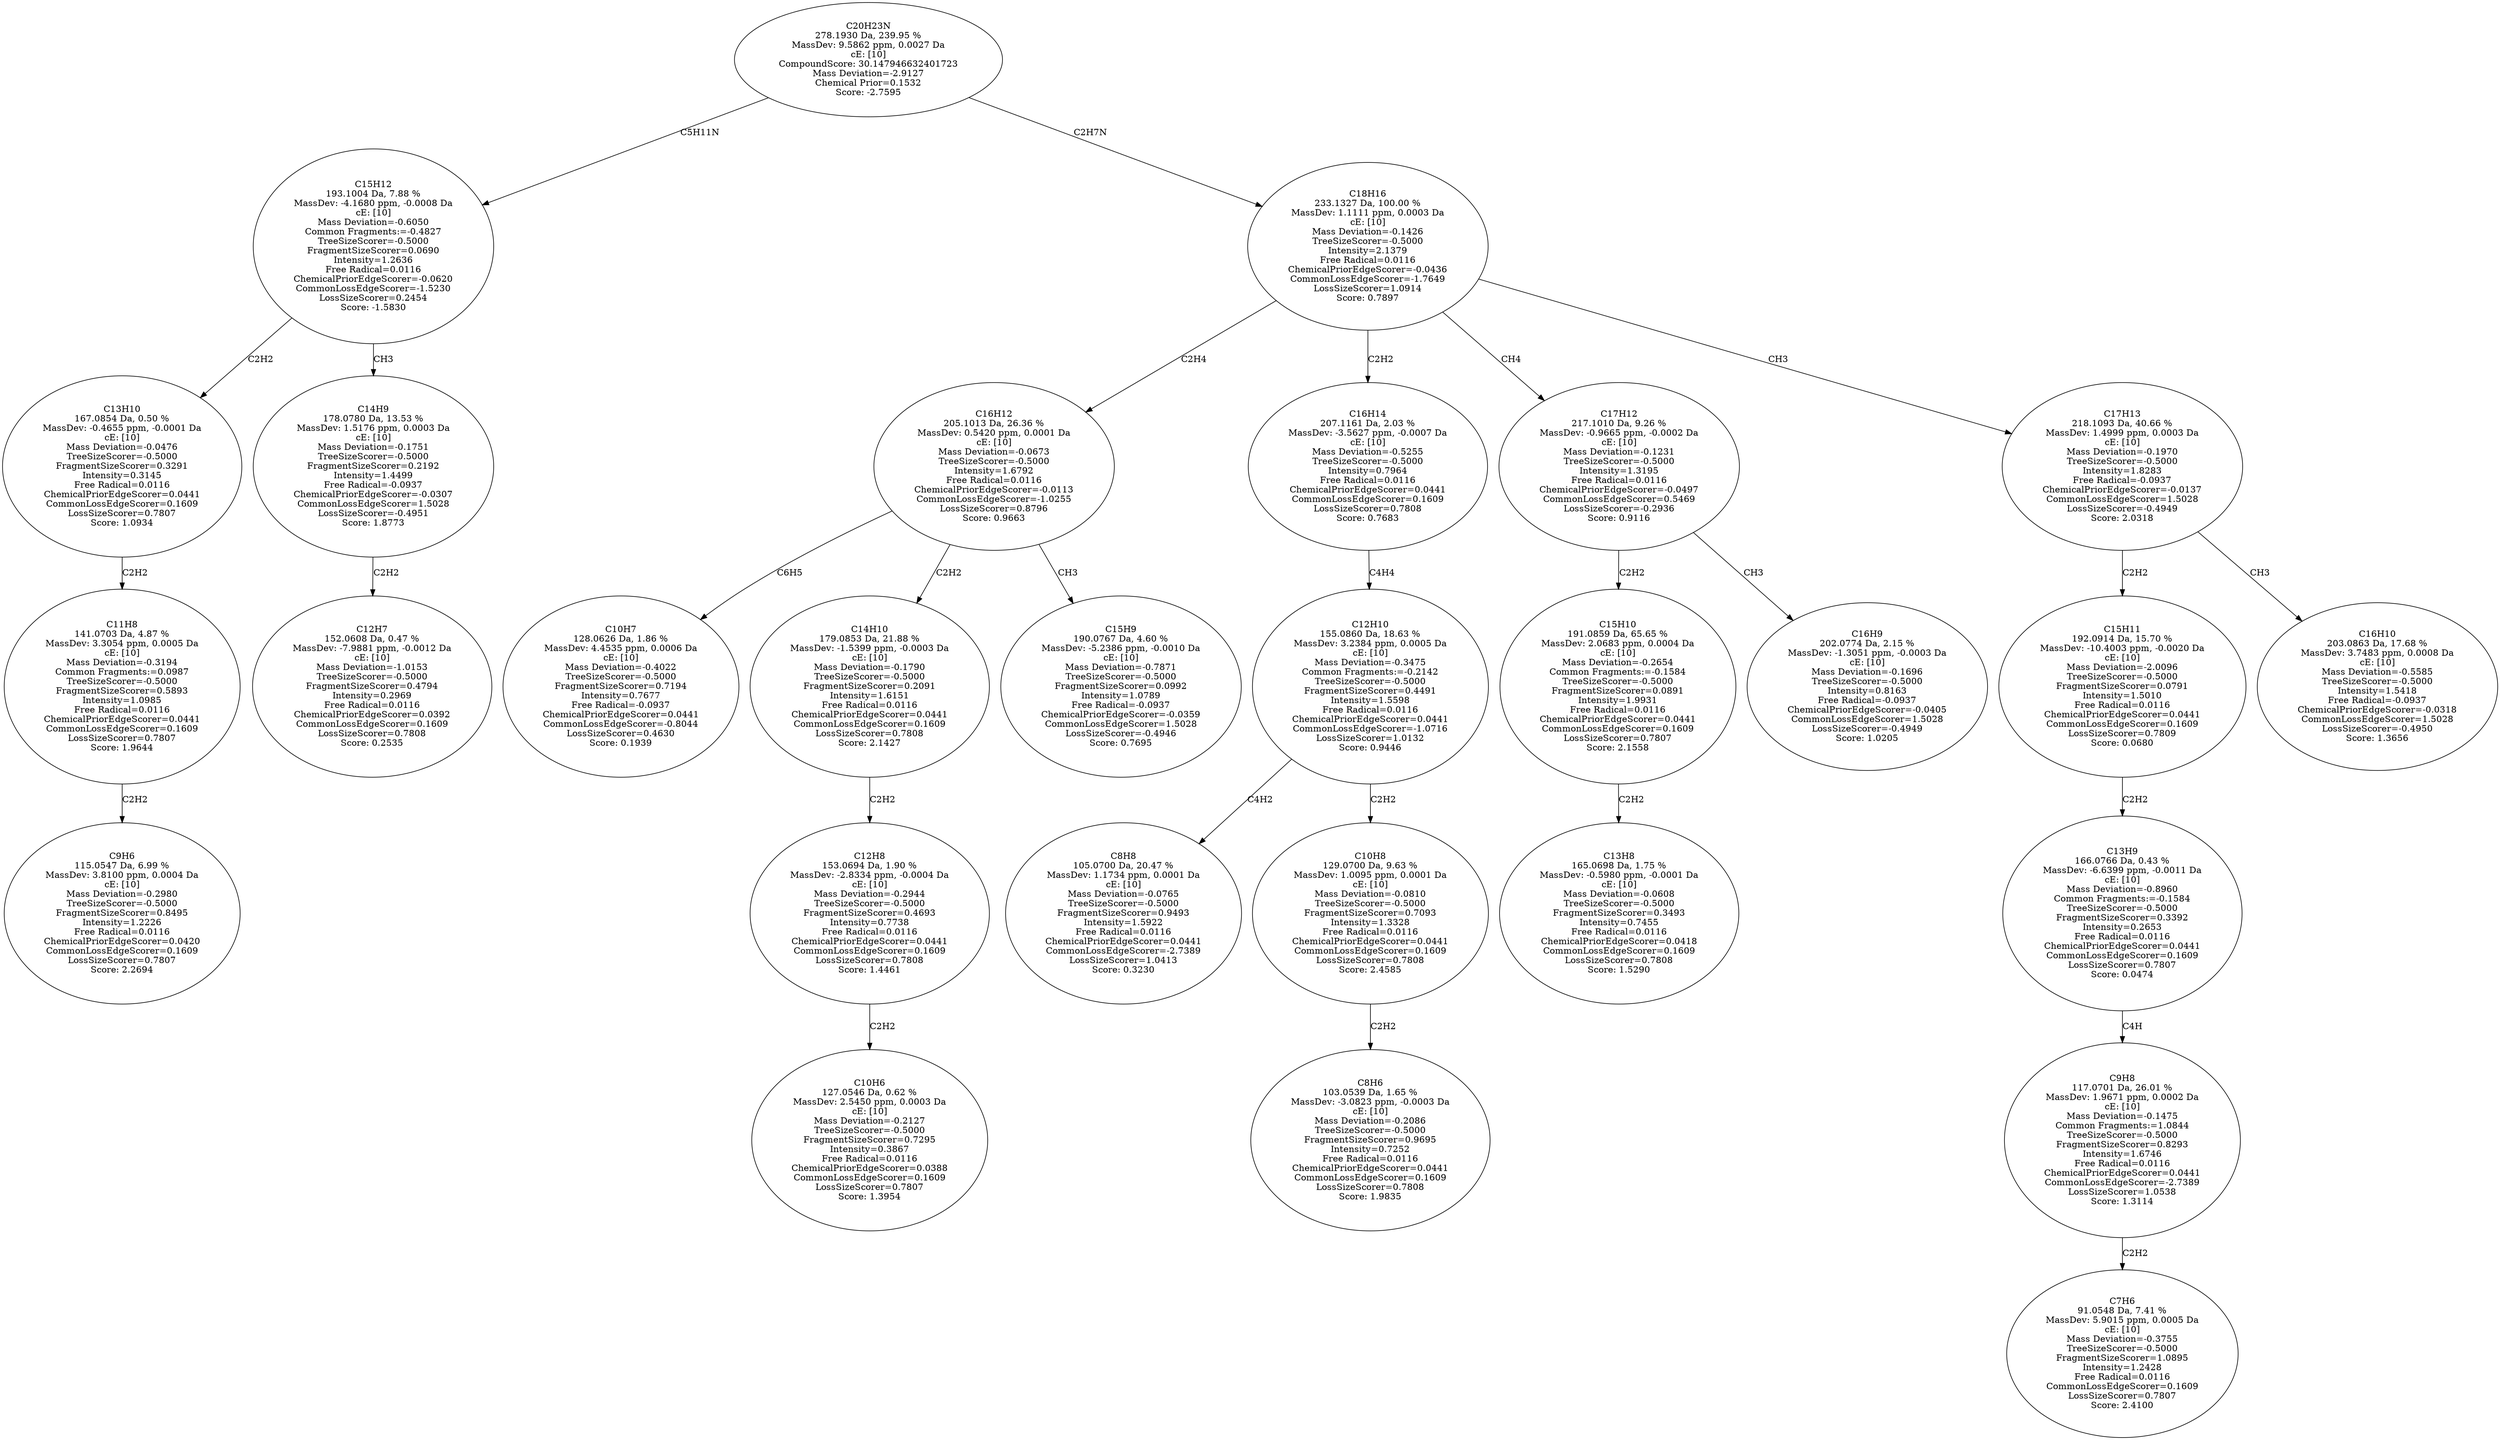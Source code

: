 strict digraph {
v1 [label="C9H6\n115.0547 Da, 6.99 %\nMassDev: 3.8100 ppm, 0.0004 Da\ncE: [10]\nMass Deviation=-0.2980\nTreeSizeScorer=-0.5000\nFragmentSizeScorer=0.8495\nIntensity=1.2226\nFree Radical=0.0116\nChemicalPriorEdgeScorer=0.0420\nCommonLossEdgeScorer=0.1609\nLossSizeScorer=0.7807\nScore: 2.2694"];
v2 [label="C11H8\n141.0703 Da, 4.87 %\nMassDev: 3.3054 ppm, 0.0005 Da\ncE: [10]\nMass Deviation=-0.3194\nCommon Fragments:=0.0987\nTreeSizeScorer=-0.5000\nFragmentSizeScorer=0.5893\nIntensity=1.0985\nFree Radical=0.0116\nChemicalPriorEdgeScorer=0.0441\nCommonLossEdgeScorer=0.1609\nLossSizeScorer=0.7807\nScore: 1.9644"];
v3 [label="C13H10\n167.0854 Da, 0.50 %\nMassDev: -0.4655 ppm, -0.0001 Da\ncE: [10]\nMass Deviation=-0.0476\nTreeSizeScorer=-0.5000\nFragmentSizeScorer=0.3291\nIntensity=0.3145\nFree Radical=0.0116\nChemicalPriorEdgeScorer=0.0441\nCommonLossEdgeScorer=0.1609\nLossSizeScorer=0.7807\nScore: 1.0934"];
v4 [label="C12H7\n152.0608 Da, 0.47 %\nMassDev: -7.9881 ppm, -0.0012 Da\ncE: [10]\nMass Deviation=-1.0153\nTreeSizeScorer=-0.5000\nFragmentSizeScorer=0.4794\nIntensity=0.2969\nFree Radical=0.0116\nChemicalPriorEdgeScorer=0.0392\nCommonLossEdgeScorer=0.1609\nLossSizeScorer=0.7808\nScore: 0.2535"];
v5 [label="C14H9\n178.0780 Da, 13.53 %\nMassDev: 1.5176 ppm, 0.0003 Da\ncE: [10]\nMass Deviation=-0.1751\nTreeSizeScorer=-0.5000\nFragmentSizeScorer=0.2192\nIntensity=1.4499\nFree Radical=-0.0937\nChemicalPriorEdgeScorer=-0.0307\nCommonLossEdgeScorer=1.5028\nLossSizeScorer=-0.4951\nScore: 1.8773"];
v6 [label="C15H12\n193.1004 Da, 7.88 %\nMassDev: -4.1680 ppm, -0.0008 Da\ncE: [10]\nMass Deviation=-0.6050\nCommon Fragments:=-0.4827\nTreeSizeScorer=-0.5000\nFragmentSizeScorer=0.0690\nIntensity=1.2636\nFree Radical=0.0116\nChemicalPriorEdgeScorer=-0.0620\nCommonLossEdgeScorer=-1.5230\nLossSizeScorer=0.2454\nScore: -1.5830"];
v7 [label="C10H7\n128.0626 Da, 1.86 %\nMassDev: 4.4535 ppm, 0.0006 Da\ncE: [10]\nMass Deviation=-0.4022\nTreeSizeScorer=-0.5000\nFragmentSizeScorer=0.7194\nIntensity=0.7677\nFree Radical=-0.0937\nChemicalPriorEdgeScorer=0.0441\nCommonLossEdgeScorer=-0.8044\nLossSizeScorer=0.4630\nScore: 0.1939"];
v8 [label="C10H6\n127.0546 Da, 0.62 %\nMassDev: 2.5450 ppm, 0.0003 Da\ncE: [10]\nMass Deviation=-0.2127\nTreeSizeScorer=-0.5000\nFragmentSizeScorer=0.7295\nIntensity=0.3867\nFree Radical=0.0116\nChemicalPriorEdgeScorer=0.0388\nCommonLossEdgeScorer=0.1609\nLossSizeScorer=0.7807\nScore: 1.3954"];
v9 [label="C12H8\n153.0694 Da, 1.90 %\nMassDev: -2.8334 ppm, -0.0004 Da\ncE: [10]\nMass Deviation=-0.2944\nTreeSizeScorer=-0.5000\nFragmentSizeScorer=0.4693\nIntensity=0.7738\nFree Radical=0.0116\nChemicalPriorEdgeScorer=0.0441\nCommonLossEdgeScorer=0.1609\nLossSizeScorer=0.7808\nScore: 1.4461"];
v10 [label="C14H10\n179.0853 Da, 21.88 %\nMassDev: -1.5399 ppm, -0.0003 Da\ncE: [10]\nMass Deviation=-0.1790\nTreeSizeScorer=-0.5000\nFragmentSizeScorer=0.2091\nIntensity=1.6151\nFree Radical=0.0116\nChemicalPriorEdgeScorer=0.0441\nCommonLossEdgeScorer=0.1609\nLossSizeScorer=0.7808\nScore: 2.1427"];
v11 [label="C15H9\n190.0767 Da, 4.60 %\nMassDev: -5.2386 ppm, -0.0010 Da\ncE: [10]\nMass Deviation=-0.7871\nTreeSizeScorer=-0.5000\nFragmentSizeScorer=0.0992\nIntensity=1.0789\nFree Radical=-0.0937\nChemicalPriorEdgeScorer=-0.0359\nCommonLossEdgeScorer=1.5028\nLossSizeScorer=-0.4946\nScore: 0.7695"];
v12 [label="C16H12\n205.1013 Da, 26.36 %\nMassDev: 0.5420 ppm, 0.0001 Da\ncE: [10]\nMass Deviation=-0.0673\nTreeSizeScorer=-0.5000\nIntensity=1.6792\nFree Radical=0.0116\nChemicalPriorEdgeScorer=-0.0113\nCommonLossEdgeScorer=-1.0255\nLossSizeScorer=0.8796\nScore: 0.9663"];
v13 [label="C8H8\n105.0700 Da, 20.47 %\nMassDev: 1.1734 ppm, 0.0001 Da\ncE: [10]\nMass Deviation=-0.0765\nTreeSizeScorer=-0.5000\nFragmentSizeScorer=0.9493\nIntensity=1.5922\nFree Radical=0.0116\nChemicalPriorEdgeScorer=0.0441\nCommonLossEdgeScorer=-2.7389\nLossSizeScorer=1.0413\nScore: 0.3230"];
v14 [label="C8H6\n103.0539 Da, 1.65 %\nMassDev: -3.0823 ppm, -0.0003 Da\ncE: [10]\nMass Deviation=-0.2086\nTreeSizeScorer=-0.5000\nFragmentSizeScorer=0.9695\nIntensity=0.7252\nFree Radical=0.0116\nChemicalPriorEdgeScorer=0.0441\nCommonLossEdgeScorer=0.1609\nLossSizeScorer=0.7808\nScore: 1.9835"];
v15 [label="C10H8\n129.0700 Da, 9.63 %\nMassDev: 1.0095 ppm, 0.0001 Da\ncE: [10]\nMass Deviation=-0.0810\nTreeSizeScorer=-0.5000\nFragmentSizeScorer=0.7093\nIntensity=1.3328\nFree Radical=0.0116\nChemicalPriorEdgeScorer=0.0441\nCommonLossEdgeScorer=0.1609\nLossSizeScorer=0.7808\nScore: 2.4585"];
v16 [label="C12H10\n155.0860 Da, 18.63 %\nMassDev: 3.2384 ppm, 0.0005 Da\ncE: [10]\nMass Deviation=-0.3475\nCommon Fragments:=-0.2142\nTreeSizeScorer=-0.5000\nFragmentSizeScorer=0.4491\nIntensity=1.5598\nFree Radical=0.0116\nChemicalPriorEdgeScorer=0.0441\nCommonLossEdgeScorer=-1.0716\nLossSizeScorer=1.0132\nScore: 0.9446"];
v17 [label="C16H14\n207.1161 Da, 2.03 %\nMassDev: -3.5627 ppm, -0.0007 Da\ncE: [10]\nMass Deviation=-0.5255\nTreeSizeScorer=-0.5000\nIntensity=0.7964\nFree Radical=0.0116\nChemicalPriorEdgeScorer=0.0441\nCommonLossEdgeScorer=0.1609\nLossSizeScorer=0.7808\nScore: 0.7683"];
v18 [label="C13H8\n165.0698 Da, 1.75 %\nMassDev: -0.5980 ppm, -0.0001 Da\ncE: [10]\nMass Deviation=-0.0608\nTreeSizeScorer=-0.5000\nFragmentSizeScorer=0.3493\nIntensity=0.7455\nFree Radical=0.0116\nChemicalPriorEdgeScorer=0.0418\nCommonLossEdgeScorer=0.1609\nLossSizeScorer=0.7808\nScore: 1.5290"];
v19 [label="C15H10\n191.0859 Da, 65.65 %\nMassDev: 2.0683 ppm, 0.0004 Da\ncE: [10]\nMass Deviation=-0.2654\nCommon Fragments:=-0.1584\nTreeSizeScorer=-0.5000\nFragmentSizeScorer=0.0891\nIntensity=1.9931\nFree Radical=0.0116\nChemicalPriorEdgeScorer=0.0441\nCommonLossEdgeScorer=0.1609\nLossSizeScorer=0.7807\nScore: 2.1558"];
v20 [label="C16H9\n202.0774 Da, 2.15 %\nMassDev: -1.3051 ppm, -0.0003 Da\ncE: [10]\nMass Deviation=-0.1696\nTreeSizeScorer=-0.5000\nIntensity=0.8163\nFree Radical=-0.0937\nChemicalPriorEdgeScorer=-0.0405\nCommonLossEdgeScorer=1.5028\nLossSizeScorer=-0.4949\nScore: 1.0205"];
v21 [label="C17H12\n217.1010 Da, 9.26 %\nMassDev: -0.9665 ppm, -0.0002 Da\ncE: [10]\nMass Deviation=-0.1231\nTreeSizeScorer=-0.5000\nIntensity=1.3195\nFree Radical=0.0116\nChemicalPriorEdgeScorer=-0.0497\nCommonLossEdgeScorer=0.5469\nLossSizeScorer=-0.2936\nScore: 0.9116"];
v22 [label="C7H6\n91.0548 Da, 7.41 %\nMassDev: 5.9015 ppm, 0.0005 Da\ncE: [10]\nMass Deviation=-0.3755\nTreeSizeScorer=-0.5000\nFragmentSizeScorer=1.0895\nIntensity=1.2428\nFree Radical=0.0116\nCommonLossEdgeScorer=0.1609\nLossSizeScorer=0.7807\nScore: 2.4100"];
v23 [label="C9H8\n117.0701 Da, 26.01 %\nMassDev: 1.9671 ppm, 0.0002 Da\ncE: [10]\nMass Deviation=-0.1475\nCommon Fragments:=1.0844\nTreeSizeScorer=-0.5000\nFragmentSizeScorer=0.8293\nIntensity=1.6746\nFree Radical=0.0116\nChemicalPriorEdgeScorer=0.0441\nCommonLossEdgeScorer=-2.7389\nLossSizeScorer=1.0538\nScore: 1.3114"];
v24 [label="C13H9\n166.0766 Da, 0.43 %\nMassDev: -6.6399 ppm, -0.0011 Da\ncE: [10]\nMass Deviation=-0.8960\nCommon Fragments:=-0.1584\nTreeSizeScorer=-0.5000\nFragmentSizeScorer=0.3392\nIntensity=0.2653\nFree Radical=0.0116\nChemicalPriorEdgeScorer=0.0441\nCommonLossEdgeScorer=0.1609\nLossSizeScorer=0.7807\nScore: 0.0474"];
v25 [label="C15H11\n192.0914 Da, 15.70 %\nMassDev: -10.4003 ppm, -0.0020 Da\ncE: [10]\nMass Deviation=-2.0096\nTreeSizeScorer=-0.5000\nFragmentSizeScorer=0.0791\nIntensity=1.5010\nFree Radical=0.0116\nChemicalPriorEdgeScorer=0.0441\nCommonLossEdgeScorer=0.1609\nLossSizeScorer=0.7809\nScore: 0.0680"];
v26 [label="C16H10\n203.0863 Da, 17.68 %\nMassDev: 3.7483 ppm, 0.0008 Da\ncE: [10]\nMass Deviation=-0.5585\nTreeSizeScorer=-0.5000\nIntensity=1.5418\nFree Radical=-0.0937\nChemicalPriorEdgeScorer=-0.0318\nCommonLossEdgeScorer=1.5028\nLossSizeScorer=-0.4950\nScore: 1.3656"];
v27 [label="C17H13\n218.1093 Da, 40.66 %\nMassDev: 1.4999 ppm, 0.0003 Da\ncE: [10]\nMass Deviation=-0.1970\nTreeSizeScorer=-0.5000\nIntensity=1.8283\nFree Radical=-0.0937\nChemicalPriorEdgeScorer=-0.0137\nCommonLossEdgeScorer=1.5028\nLossSizeScorer=-0.4949\nScore: 2.0318"];
v28 [label="C18H16\n233.1327 Da, 100.00 %\nMassDev: 1.1111 ppm, 0.0003 Da\ncE: [10]\nMass Deviation=-0.1426\nTreeSizeScorer=-0.5000\nIntensity=2.1379\nFree Radical=0.0116\nChemicalPriorEdgeScorer=-0.0436\nCommonLossEdgeScorer=-1.7649\nLossSizeScorer=1.0914\nScore: 0.7897"];
v29 [label="C20H23N\n278.1930 Da, 239.95 %\nMassDev: 9.5862 ppm, 0.0027 Da\ncE: [10]\nCompoundScore: 30.147946632401723\nMass Deviation=-2.9127\nChemical Prior=0.1532\nScore: -2.7595"];
v2 -> v1 [label="C2H2"];
v3 -> v2 [label="C2H2"];
v6 -> v3 [label="C2H2"];
v5 -> v4 [label="C2H2"];
v6 -> v5 [label="CH3"];
v29 -> v6 [label="C5H11N"];
v12 -> v7 [label="C6H5"];
v9 -> v8 [label="C2H2"];
v10 -> v9 [label="C2H2"];
v12 -> v10 [label="C2H2"];
v12 -> v11 [label="CH3"];
v28 -> v12 [label="C2H4"];
v16 -> v13 [label="C4H2"];
v15 -> v14 [label="C2H2"];
v16 -> v15 [label="C2H2"];
v17 -> v16 [label="C4H4"];
v28 -> v17 [label="C2H2"];
v19 -> v18 [label="C2H2"];
v21 -> v19 [label="C2H2"];
v21 -> v20 [label="CH3"];
v28 -> v21 [label="CH4"];
v23 -> v22 [label="C2H2"];
v24 -> v23 [label="C4H"];
v25 -> v24 [label="C2H2"];
v27 -> v25 [label="C2H2"];
v27 -> v26 [label="CH3"];
v28 -> v27 [label="CH3"];
v29 -> v28 [label="C2H7N"];
}